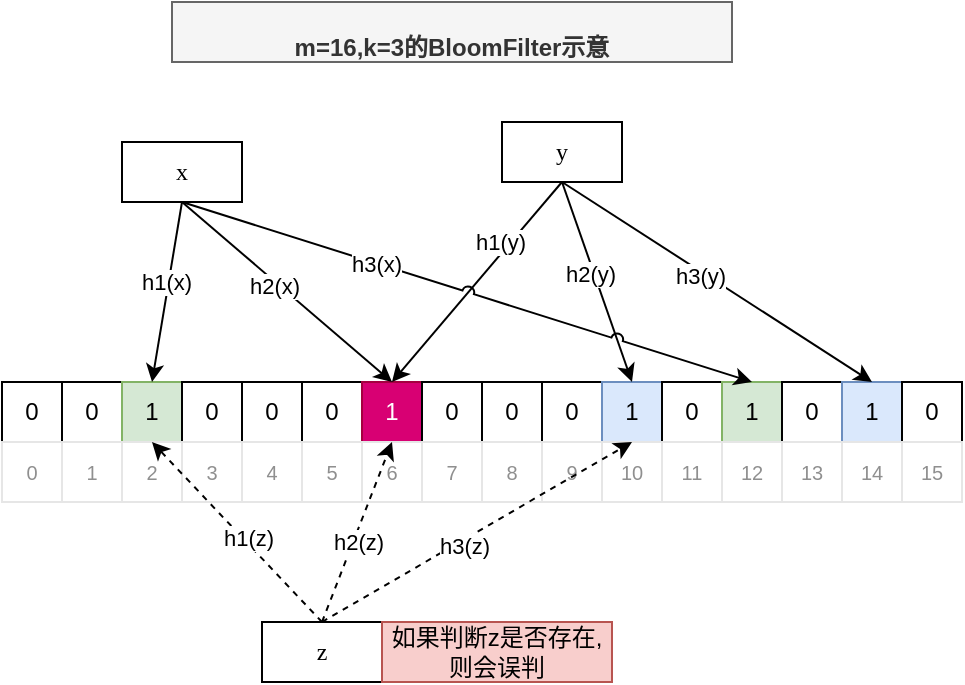 <mxfile version="21.0.2" type="github">
  <diagram name="Page-1" id="4Ok9CWtVcxssob9wytkE">
    <mxGraphModel dx="1257" dy="641" grid="1" gridSize="10" guides="1" tooltips="1" connect="1" arrows="1" fold="1" page="1" pageScale="1" pageWidth="850" pageHeight="1100" math="0" shadow="0">
      <root>
        <mxCell id="0" />
        <mxCell id="1" parent="0" />
        <mxCell id="HmQEeG5PGhDaiVwMXJu5-1" value="0" style="rounded=0;whiteSpace=wrap;html=1;" parent="1" vertex="1">
          <mxGeometry x="140" y="400" width="30" height="30" as="geometry" />
        </mxCell>
        <mxCell id="HmQEeG5PGhDaiVwMXJu5-2" value="0" style="rounded=0;whiteSpace=wrap;html=1;" parent="1" vertex="1">
          <mxGeometry x="170" y="400" width="30" height="30" as="geometry" />
        </mxCell>
        <mxCell id="HmQEeG5PGhDaiVwMXJu5-3" value="1" style="rounded=0;whiteSpace=wrap;html=1;fillColor=#d5e8d4;strokeColor=#82b366;" parent="1" vertex="1">
          <mxGeometry x="200" y="400" width="30" height="30" as="geometry" />
        </mxCell>
        <mxCell id="HmQEeG5PGhDaiVwMXJu5-4" value="0" style="rounded=0;whiteSpace=wrap;html=1;" parent="1" vertex="1">
          <mxGeometry x="230" y="400" width="30" height="30" as="geometry" />
        </mxCell>
        <mxCell id="HmQEeG5PGhDaiVwMXJu5-5" value="0" style="rounded=0;whiteSpace=wrap;html=1;" parent="1" vertex="1">
          <mxGeometry x="260" y="400" width="30" height="30" as="geometry" />
        </mxCell>
        <mxCell id="HmQEeG5PGhDaiVwMXJu5-6" value="0" style="rounded=0;whiteSpace=wrap;html=1;" parent="1" vertex="1">
          <mxGeometry x="290" y="400" width="30" height="30" as="geometry" />
        </mxCell>
        <mxCell id="HmQEeG5PGhDaiVwMXJu5-7" value="1" style="rounded=0;whiteSpace=wrap;html=1;fillColor=#d80073;strokeColor=#A50040;fontColor=#ffffff;" parent="1" vertex="1">
          <mxGeometry x="320" y="400" width="30" height="30" as="geometry" />
        </mxCell>
        <mxCell id="HmQEeG5PGhDaiVwMXJu5-8" value="0" style="rounded=0;whiteSpace=wrap;html=1;" parent="1" vertex="1">
          <mxGeometry x="350" y="400" width="30" height="30" as="geometry" />
        </mxCell>
        <mxCell id="HmQEeG5PGhDaiVwMXJu5-9" value="0" style="rounded=0;whiteSpace=wrap;html=1;" parent="1" vertex="1">
          <mxGeometry x="380" y="400" width="30" height="30" as="geometry" />
        </mxCell>
        <mxCell id="HmQEeG5PGhDaiVwMXJu5-10" value="0" style="rounded=0;whiteSpace=wrap;html=1;" parent="1" vertex="1">
          <mxGeometry x="410" y="400" width="30" height="30" as="geometry" />
        </mxCell>
        <mxCell id="HmQEeG5PGhDaiVwMXJu5-11" value="1" style="rounded=0;whiteSpace=wrap;html=1;fillColor=#dae8fc;strokeColor=#6c8ebf;" parent="1" vertex="1">
          <mxGeometry x="440" y="400" width="30" height="30" as="geometry" />
        </mxCell>
        <mxCell id="HmQEeG5PGhDaiVwMXJu5-12" value="0" style="rounded=0;whiteSpace=wrap;html=1;" parent="1" vertex="1">
          <mxGeometry x="470" y="400" width="30" height="30" as="geometry" />
        </mxCell>
        <mxCell id="HmQEeG5PGhDaiVwMXJu5-13" value="1" style="rounded=0;whiteSpace=wrap;html=1;fillColor=#d5e8d4;strokeColor=#82b366;" parent="1" vertex="1">
          <mxGeometry x="500" y="400" width="30" height="30" as="geometry" />
        </mxCell>
        <mxCell id="HmQEeG5PGhDaiVwMXJu5-14" value="0" style="rounded=0;whiteSpace=wrap;html=1;" parent="1" vertex="1">
          <mxGeometry x="530" y="400" width="30" height="30" as="geometry" />
        </mxCell>
        <mxCell id="HmQEeG5PGhDaiVwMXJu5-15" value="1" style="rounded=0;whiteSpace=wrap;html=1;fillColor=#dae8fc;strokeColor=#6c8ebf;" parent="1" vertex="1">
          <mxGeometry x="560" y="400" width="30" height="30" as="geometry" />
        </mxCell>
        <mxCell id="HmQEeG5PGhDaiVwMXJu5-16" value="0" style="rounded=0;whiteSpace=wrap;html=1;" parent="1" vertex="1">
          <mxGeometry x="590" y="400" width="30" height="30" as="geometry" />
        </mxCell>
        <mxCell id="HmQEeG5PGhDaiVwMXJu5-17" value="0" style="text;html=1;strokeColor=#E6E6E6;fillColor=none;align=center;verticalAlign=middle;whiteSpace=wrap;rounded=0;fontSize=10;fontStyle=0;fontColor=#8F8F8F;" parent="1" vertex="1">
          <mxGeometry x="140" y="430" width="30" height="30" as="geometry" />
        </mxCell>
        <mxCell id="HmQEeG5PGhDaiVwMXJu5-18" value="1" style="text;html=1;strokeColor=#E6E6E6;fillColor=none;align=center;verticalAlign=middle;whiteSpace=wrap;rounded=0;fontSize=10;fontStyle=0;fontColor=#8F8F8F;" parent="1" vertex="1">
          <mxGeometry x="170" y="430" width="30" height="30" as="geometry" />
        </mxCell>
        <mxCell id="HmQEeG5PGhDaiVwMXJu5-19" value="2" style="text;html=1;strokeColor=#E6E6E6;fillColor=none;align=center;verticalAlign=middle;whiteSpace=wrap;rounded=0;fontSize=10;fontStyle=0;fontColor=#8F8F8F;" parent="1" vertex="1">
          <mxGeometry x="200" y="430" width="30" height="30" as="geometry" />
        </mxCell>
        <mxCell id="HmQEeG5PGhDaiVwMXJu5-20" value="3" style="text;html=1;strokeColor=#E6E6E6;fillColor=none;align=center;verticalAlign=middle;whiteSpace=wrap;rounded=0;fontSize=10;fontStyle=0;fontColor=#8F8F8F;" parent="1" vertex="1">
          <mxGeometry x="230" y="430" width="30" height="30" as="geometry" />
        </mxCell>
        <mxCell id="HmQEeG5PGhDaiVwMXJu5-21" value="4" style="text;html=1;strokeColor=#E6E6E6;fillColor=none;align=center;verticalAlign=middle;whiteSpace=wrap;rounded=0;fontSize=10;fontStyle=0;fontColor=#8F8F8F;" parent="1" vertex="1">
          <mxGeometry x="260" y="430" width="30" height="30" as="geometry" />
        </mxCell>
        <mxCell id="HmQEeG5PGhDaiVwMXJu5-22" value="5" style="text;html=1;strokeColor=#E6E6E6;fillColor=none;align=center;verticalAlign=middle;whiteSpace=wrap;rounded=0;fontSize=10;fontStyle=0;fontColor=#8F8F8F;" parent="1" vertex="1">
          <mxGeometry x="290" y="430" width="30" height="30" as="geometry" />
        </mxCell>
        <mxCell id="HmQEeG5PGhDaiVwMXJu5-23" value="6" style="text;html=1;strokeColor=#E6E6E6;fillColor=none;align=center;verticalAlign=middle;whiteSpace=wrap;rounded=0;fontSize=10;fontStyle=0;fontColor=#8F8F8F;" parent="1" vertex="1">
          <mxGeometry x="320" y="430" width="30" height="30" as="geometry" />
        </mxCell>
        <mxCell id="HmQEeG5PGhDaiVwMXJu5-24" value="7" style="text;html=1;strokeColor=#E6E6E6;fillColor=none;align=center;verticalAlign=middle;whiteSpace=wrap;rounded=0;fontSize=10;fontStyle=0;fontColor=#8F8F8F;" parent="1" vertex="1">
          <mxGeometry x="350" y="430" width="30" height="30" as="geometry" />
        </mxCell>
        <mxCell id="HmQEeG5PGhDaiVwMXJu5-25" value="8" style="text;html=1;strokeColor=#E6E6E6;fillColor=none;align=center;verticalAlign=middle;whiteSpace=wrap;rounded=0;fontSize=10;fontStyle=0;fontColor=#8F8F8F;" parent="1" vertex="1">
          <mxGeometry x="380" y="430" width="30" height="30" as="geometry" />
        </mxCell>
        <mxCell id="HmQEeG5PGhDaiVwMXJu5-26" value="9" style="text;html=1;strokeColor=#E6E6E6;fillColor=none;align=center;verticalAlign=middle;whiteSpace=wrap;rounded=0;fontSize=10;fontStyle=0;fontColor=#8F8F8F;" parent="1" vertex="1">
          <mxGeometry x="410" y="430" width="30" height="30" as="geometry" />
        </mxCell>
        <mxCell id="HmQEeG5PGhDaiVwMXJu5-27" value="10" style="text;html=1;strokeColor=#E6E6E6;fillColor=none;align=center;verticalAlign=middle;whiteSpace=wrap;rounded=0;fontSize=10;fontStyle=0;fontColor=#8F8F8F;" parent="1" vertex="1">
          <mxGeometry x="440" y="430" width="30" height="30" as="geometry" />
        </mxCell>
        <mxCell id="HmQEeG5PGhDaiVwMXJu5-28" value="11" style="text;html=1;strokeColor=#E6E6E6;fillColor=none;align=center;verticalAlign=middle;whiteSpace=wrap;rounded=0;fontSize=10;fontStyle=0;fontColor=#8F8F8F;" parent="1" vertex="1">
          <mxGeometry x="470" y="430" width="30" height="30" as="geometry" />
        </mxCell>
        <mxCell id="HmQEeG5PGhDaiVwMXJu5-29" value="12" style="text;html=1;strokeColor=#E6E6E6;fillColor=none;align=center;verticalAlign=middle;whiteSpace=wrap;rounded=0;fontSize=10;fontStyle=0;fontColor=#8F8F8F;" parent="1" vertex="1">
          <mxGeometry x="500" y="430" width="30" height="30" as="geometry" />
        </mxCell>
        <mxCell id="HmQEeG5PGhDaiVwMXJu5-30" value="13" style="text;html=1;strokeColor=#E6E6E6;fillColor=none;align=center;verticalAlign=middle;whiteSpace=wrap;rounded=0;fontSize=10;fontStyle=0;fontColor=#8F8F8F;" parent="1" vertex="1">
          <mxGeometry x="530" y="430" width="30" height="30" as="geometry" />
        </mxCell>
        <mxCell id="HmQEeG5PGhDaiVwMXJu5-31" value="14" style="text;html=1;strokeColor=#E6E6E6;fillColor=none;align=center;verticalAlign=middle;whiteSpace=wrap;rounded=0;fontSize=10;fontStyle=0;fontColor=#8F8F8F;" parent="1" vertex="1">
          <mxGeometry x="560" y="430" width="30" height="30" as="geometry" />
        </mxCell>
        <mxCell id="HmQEeG5PGhDaiVwMXJu5-32" value="15" style="text;html=1;strokeColor=#E6E6E6;fillColor=none;align=center;verticalAlign=middle;whiteSpace=wrap;rounded=0;fontSize=10;fontStyle=0;fontColor=#8F8F8F;" parent="1" vertex="1">
          <mxGeometry x="590" y="430" width="30" height="30" as="geometry" />
        </mxCell>
        <mxCell id="HmQEeG5PGhDaiVwMXJu5-33" value="&lt;div&gt;&lt;font&gt;x&lt;/font&gt;&lt;/div&gt;" style="text;html=1;strokeColor=default;fillColor=none;align=center;verticalAlign=middle;whiteSpace=wrap;rounded=0;fontFamily=Comic Sans MS;" parent="1" vertex="1">
          <mxGeometry x="200" y="280" width="60" height="30" as="geometry" />
        </mxCell>
        <mxCell id="HmQEeG5PGhDaiVwMXJu5-34" value="" style="endArrow=classic;html=1;rounded=0;exitX=0.5;exitY=1;exitDx=0;exitDy=0;entryX=0.5;entryY=0;entryDx=0;entryDy=0;" parent="1" source="HmQEeG5PGhDaiVwMXJu5-33" target="HmQEeG5PGhDaiVwMXJu5-3" edge="1">
          <mxGeometry width="50" height="50" relative="1" as="geometry">
            <mxPoint x="270" y="350" as="sourcePoint" />
            <mxPoint x="320" y="300" as="targetPoint" />
          </mxGeometry>
        </mxCell>
        <mxCell id="HmQEeG5PGhDaiVwMXJu5-35" value="h1(x)" style="edgeLabel;html=1;align=center;verticalAlign=middle;resizable=0;points=[];" parent="HmQEeG5PGhDaiVwMXJu5-34" vertex="1" connectable="0">
          <mxGeometry x="-0.099" y="-2" relative="1" as="geometry">
            <mxPoint as="offset" />
          </mxGeometry>
        </mxCell>
        <mxCell id="HmQEeG5PGhDaiVwMXJu5-36" value="" style="endArrow=classic;html=1;rounded=0;exitX=0.5;exitY=1;exitDx=0;exitDy=0;entryX=0.5;entryY=0;entryDx=0;entryDy=0;" parent="1" source="HmQEeG5PGhDaiVwMXJu5-33" target="HmQEeG5PGhDaiVwMXJu5-7" edge="1">
          <mxGeometry width="50" height="50" relative="1" as="geometry">
            <mxPoint x="360" y="280" as="sourcePoint" />
            <mxPoint x="225" y="410" as="targetPoint" />
          </mxGeometry>
        </mxCell>
        <mxCell id="HmQEeG5PGhDaiVwMXJu5-37" value="h2(x)" style="edgeLabel;html=1;align=center;verticalAlign=middle;resizable=0;points=[];" parent="HmQEeG5PGhDaiVwMXJu5-36" vertex="1" connectable="0">
          <mxGeometry x="-0.099" y="-2" relative="1" as="geometry">
            <mxPoint as="offset" />
          </mxGeometry>
        </mxCell>
        <mxCell id="HmQEeG5PGhDaiVwMXJu5-41" value="&lt;div&gt;&lt;font&gt;y&lt;/font&gt;&lt;/div&gt;" style="text;html=1;strokeColor=default;fillColor=none;align=center;verticalAlign=middle;whiteSpace=wrap;rounded=0;fontFamily=Comic Sans MS;" parent="1" vertex="1">
          <mxGeometry x="390" y="270" width="60" height="30" as="geometry" />
        </mxCell>
        <mxCell id="HmQEeG5PGhDaiVwMXJu5-42" value="" style="endArrow=classic;html=1;rounded=0;exitX=0.5;exitY=1;exitDx=0;exitDy=0;entryX=0.5;entryY=0;entryDx=0;entryDy=0;jumpStyle=arc;" parent="1" source="HmQEeG5PGhDaiVwMXJu5-41" target="HmQEeG5PGhDaiVwMXJu5-7" edge="1">
          <mxGeometry width="50" height="50" relative="1" as="geometry">
            <mxPoint x="460" y="340" as="sourcePoint" />
            <mxPoint x="405" y="390" as="targetPoint" />
          </mxGeometry>
        </mxCell>
        <mxCell id="HmQEeG5PGhDaiVwMXJu5-43" value="h1(y)" style="edgeLabel;html=1;align=center;verticalAlign=middle;resizable=0;points=[];" parent="HmQEeG5PGhDaiVwMXJu5-42" vertex="1" connectable="0">
          <mxGeometry x="-0.099" y="-2" relative="1" as="geometry">
            <mxPoint x="8" y="-14" as="offset" />
          </mxGeometry>
        </mxCell>
        <mxCell id="HmQEeG5PGhDaiVwMXJu5-44" value="" style="endArrow=classic;html=1;rounded=0;exitX=0.5;exitY=1;exitDx=0;exitDy=0;entryX=0.5;entryY=0;entryDx=0;entryDy=0;" parent="1" source="HmQEeG5PGhDaiVwMXJu5-41" target="HmQEeG5PGhDaiVwMXJu5-11" edge="1">
          <mxGeometry width="50" height="50" relative="1" as="geometry">
            <mxPoint x="550" y="270" as="sourcePoint" />
            <mxPoint x="525" y="390" as="targetPoint" />
          </mxGeometry>
        </mxCell>
        <mxCell id="HmQEeG5PGhDaiVwMXJu5-45" value="h2(y)" style="edgeLabel;html=1;align=center;verticalAlign=middle;resizable=0;points=[];" parent="HmQEeG5PGhDaiVwMXJu5-44" vertex="1" connectable="0">
          <mxGeometry x="-0.099" y="-2" relative="1" as="geometry">
            <mxPoint as="offset" />
          </mxGeometry>
        </mxCell>
        <mxCell id="HmQEeG5PGhDaiVwMXJu5-46" value="" style="endArrow=classic;html=1;rounded=0;exitX=0.5;exitY=1;exitDx=0;exitDy=0;entryX=0.5;entryY=0;entryDx=0;entryDy=0;" parent="1" source="HmQEeG5PGhDaiVwMXJu5-41" target="HmQEeG5PGhDaiVwMXJu5-15" edge="1">
          <mxGeometry width="50" height="50" relative="1" as="geometry">
            <mxPoint x="565" y="270" as="sourcePoint" />
            <mxPoint x="705" y="390" as="targetPoint" />
          </mxGeometry>
        </mxCell>
        <mxCell id="HmQEeG5PGhDaiVwMXJu5-47" value="h3(y)" style="edgeLabel;html=1;align=center;verticalAlign=middle;resizable=0;points=[];" parent="HmQEeG5PGhDaiVwMXJu5-46" vertex="1" connectable="0">
          <mxGeometry x="-0.099" y="-2" relative="1" as="geometry">
            <mxPoint as="offset" />
          </mxGeometry>
        </mxCell>
        <mxCell id="HmQEeG5PGhDaiVwMXJu5-38" value="" style="endArrow=classic;html=1;rounded=0;exitX=0.5;exitY=1;exitDx=0;exitDy=0;entryX=0.5;entryY=0;entryDx=0;entryDy=0;jumpStyle=arc;" parent="1" source="HmQEeG5PGhDaiVwMXJu5-33" target="HmQEeG5PGhDaiVwMXJu5-13" edge="1">
          <mxGeometry width="50" height="50" relative="1" as="geometry">
            <mxPoint x="375" y="280" as="sourcePoint" />
            <mxPoint x="345" y="410" as="targetPoint" />
          </mxGeometry>
        </mxCell>
        <mxCell id="HmQEeG5PGhDaiVwMXJu5-39" value="h3(x)" style="edgeLabel;html=1;align=center;verticalAlign=middle;resizable=0;points=[];" parent="HmQEeG5PGhDaiVwMXJu5-38" vertex="1" connectable="0">
          <mxGeometry x="-0.099" y="-2" relative="1" as="geometry">
            <mxPoint x="-31" y="-12" as="offset" />
          </mxGeometry>
        </mxCell>
        <mxCell id="HmQEeG5PGhDaiVwMXJu5-48" value="&lt;div&gt;&lt;font&gt;z&lt;/font&gt;&lt;/div&gt;" style="text;html=1;strokeColor=default;fillColor=none;align=center;verticalAlign=middle;whiteSpace=wrap;rounded=0;fontFamily=Comic Sans MS;" parent="1" vertex="1">
          <mxGeometry x="270" y="520" width="60" height="30" as="geometry" />
        </mxCell>
        <mxCell id="HmQEeG5PGhDaiVwMXJu5-49" value="&lt;br&gt;m=16,k=3的BloomFilter示意" style="text;html=1;strokeColor=#666666;fillColor=#f5f5f5;align=center;verticalAlign=middle;whiteSpace=wrap;rounded=0;fontStyle=1;fontColor=#333333;labelPosition=center;verticalLabelPosition=middle;horizontal=1;" parent="1" vertex="1">
          <mxGeometry x="225" y="210" width="280" height="30" as="geometry" />
        </mxCell>
        <mxCell id="HmQEeG5PGhDaiVwMXJu5-51" value="" style="endArrow=classic;html=1;rounded=0;exitX=0.5;exitY=0;exitDx=0;exitDy=0;entryX=0.5;entryY=0;entryDx=0;entryDy=0;dashed=1;" parent="1" source="HmQEeG5PGhDaiVwMXJu5-48" target="HmQEeG5PGhDaiVwMXJu5-19" edge="1">
          <mxGeometry width="50" height="50" relative="1" as="geometry">
            <mxPoint x="244.72" y="500" as="sourcePoint" />
            <mxPoint x="244.72" y="590" as="targetPoint" />
          </mxGeometry>
        </mxCell>
        <mxCell id="HmQEeG5PGhDaiVwMXJu5-52" value="h1(z)" style="edgeLabel;html=1;align=center;verticalAlign=middle;resizable=0;points=[];" parent="HmQEeG5PGhDaiVwMXJu5-51" vertex="1" connectable="0">
          <mxGeometry x="-0.099" y="-2" relative="1" as="geometry">
            <mxPoint as="offset" />
          </mxGeometry>
        </mxCell>
        <mxCell id="HmQEeG5PGhDaiVwMXJu5-55" value="" style="endArrow=classic;html=1;rounded=0;exitX=0.5;exitY=0;exitDx=0;exitDy=0;entryX=0.5;entryY=0;entryDx=0;entryDy=0;dashed=1;" parent="1" source="HmQEeG5PGhDaiVwMXJu5-48" target="HmQEeG5PGhDaiVwMXJu5-23" edge="1">
          <mxGeometry width="50" height="50" relative="1" as="geometry">
            <mxPoint x="405" y="540" as="sourcePoint" />
            <mxPoint x="320" y="450" as="targetPoint" />
          </mxGeometry>
        </mxCell>
        <mxCell id="HmQEeG5PGhDaiVwMXJu5-56" value="h2(z)" style="edgeLabel;html=1;align=center;verticalAlign=middle;resizable=0;points=[];" parent="HmQEeG5PGhDaiVwMXJu5-55" vertex="1" connectable="0">
          <mxGeometry x="-0.099" y="-2" relative="1" as="geometry">
            <mxPoint as="offset" />
          </mxGeometry>
        </mxCell>
        <mxCell id="HmQEeG5PGhDaiVwMXJu5-57" value="" style="endArrow=classic;html=1;rounded=0;exitX=0.5;exitY=0;exitDx=0;exitDy=0;entryX=0.5;entryY=0;entryDx=0;entryDy=0;dashed=1;" parent="1" source="HmQEeG5PGhDaiVwMXJu5-48" target="HmQEeG5PGhDaiVwMXJu5-27" edge="1">
          <mxGeometry width="50" height="50" relative="1" as="geometry">
            <mxPoint x="310" y="530" as="sourcePoint" />
            <mxPoint x="345" y="440" as="targetPoint" />
          </mxGeometry>
        </mxCell>
        <mxCell id="HmQEeG5PGhDaiVwMXJu5-58" value="h3(z)" style="edgeLabel;html=1;align=center;verticalAlign=middle;resizable=0;points=[];" parent="HmQEeG5PGhDaiVwMXJu5-57" vertex="1" connectable="0">
          <mxGeometry x="-0.099" y="-2" relative="1" as="geometry">
            <mxPoint as="offset" />
          </mxGeometry>
        </mxCell>
        <mxCell id="VGjo6MBFAL4CZYGg2Dby-1" value="如果判断z是否存在, 则会误判" style="text;html=1;strokeColor=#b85450;fillColor=#f8cecc;align=center;verticalAlign=middle;whiteSpace=wrap;rounded=0;" vertex="1" parent="1">
          <mxGeometry x="330" y="520" width="115" height="30" as="geometry" />
        </mxCell>
      </root>
    </mxGraphModel>
  </diagram>
</mxfile>
